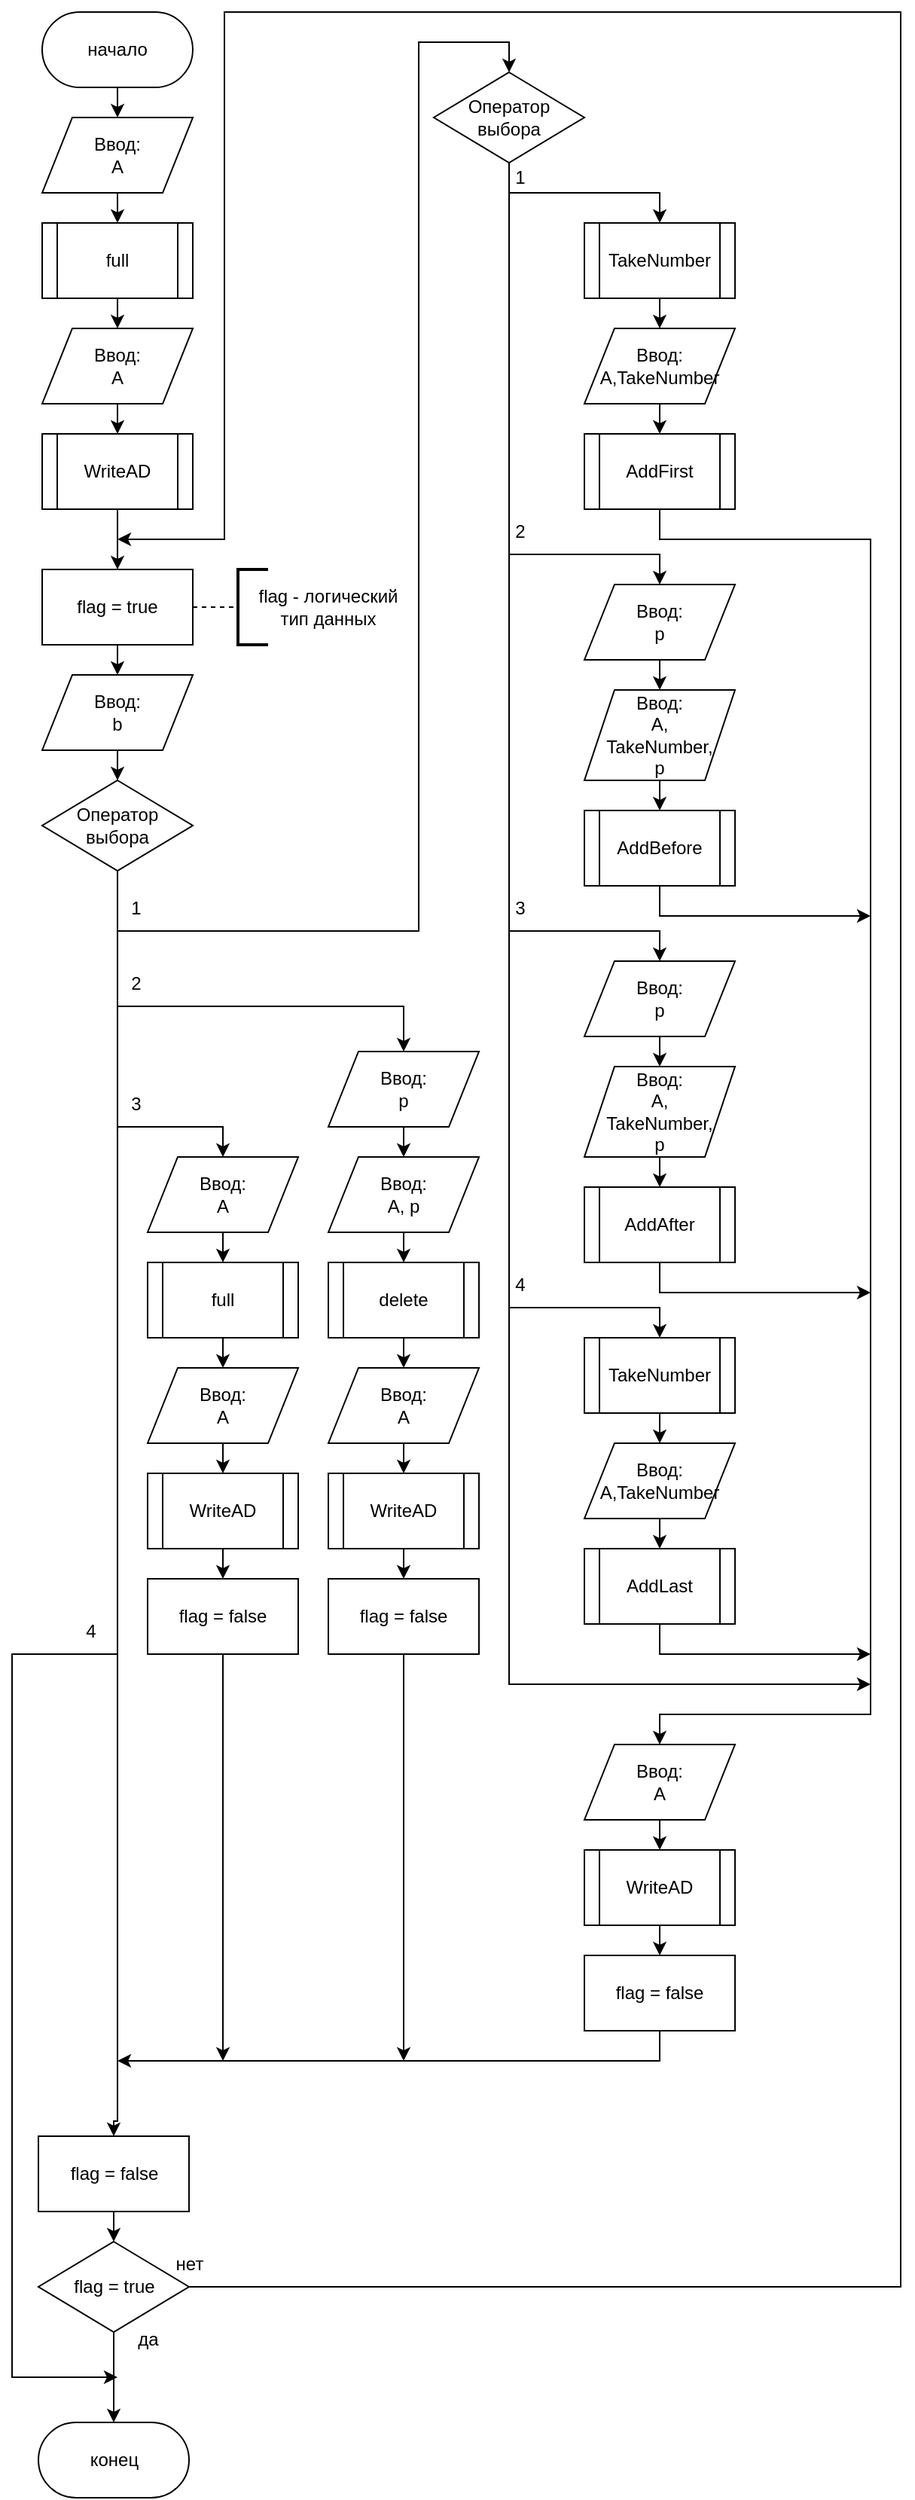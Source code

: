 <mxfile version="24.2.5" type="device">
  <diagram name="Страница — 1" id="rWsW5qR_6zvjoQNaY0E8">
    <mxGraphModel dx="1674" dy="844" grid="1" gridSize="10" guides="1" tooltips="1" connect="1" arrows="1" fold="1" page="1" pageScale="1" pageWidth="827" pageHeight="1169" math="0" shadow="0">
      <root>
        <mxCell id="0" />
        <mxCell id="1" parent="0" />
        <mxCell id="SXOQJgNMga2pUW0CT-T7-82" style="edgeStyle=orthogonalEdgeStyle;rounded=0;orthogonalLoop=1;jettySize=auto;html=1;exitX=0.5;exitY=1;exitDx=0;exitDy=0;entryX=0.5;entryY=0;entryDx=0;entryDy=0;" edge="1" parent="1" source="SXOQJgNMga2pUW0CT-T7-1" target="SXOQJgNMga2pUW0CT-T7-3">
          <mxGeometry relative="1" as="geometry" />
        </mxCell>
        <mxCell id="SXOQJgNMga2pUW0CT-T7-1" value="начало" style="rounded=1;whiteSpace=wrap;html=1;arcSize=50;" vertex="1" parent="1">
          <mxGeometry x="50" y="20" width="100" height="50" as="geometry" />
        </mxCell>
        <mxCell id="SXOQJgNMga2pUW0CT-T7-85" style="edgeStyle=orthogonalEdgeStyle;rounded=0;orthogonalLoop=1;jettySize=auto;html=1;exitX=0.5;exitY=1;exitDx=0;exitDy=0;entryX=0.5;entryY=0;entryDx=0;entryDy=0;" edge="1" parent="1" source="SXOQJgNMga2pUW0CT-T7-2" target="SXOQJgNMga2pUW0CT-T7-5">
          <mxGeometry relative="1" as="geometry" />
        </mxCell>
        <mxCell id="SXOQJgNMga2pUW0CT-T7-2" value="full" style="shape=process;whiteSpace=wrap;html=1;backgroundOutline=1;" vertex="1" parent="1">
          <mxGeometry x="50" y="160" width="100" height="50" as="geometry" />
        </mxCell>
        <mxCell id="SXOQJgNMga2pUW0CT-T7-84" style="edgeStyle=orthogonalEdgeStyle;rounded=0;orthogonalLoop=1;jettySize=auto;html=1;exitX=0.5;exitY=1;exitDx=0;exitDy=0;entryX=0.5;entryY=0;entryDx=0;entryDy=0;" edge="1" parent="1" source="SXOQJgNMga2pUW0CT-T7-3" target="SXOQJgNMga2pUW0CT-T7-2">
          <mxGeometry relative="1" as="geometry" />
        </mxCell>
        <mxCell id="SXOQJgNMga2pUW0CT-T7-3" value="Ввод:&lt;br&gt;&lt;div&gt;A&lt;/div&gt;" style="shape=parallelogram;perimeter=parallelogramPerimeter;whiteSpace=wrap;html=1;fixedSize=1;" vertex="1" parent="1">
          <mxGeometry x="50" y="90" width="100" height="50" as="geometry" />
        </mxCell>
        <mxCell id="SXOQJgNMga2pUW0CT-T7-87" style="edgeStyle=orthogonalEdgeStyle;rounded=0;orthogonalLoop=1;jettySize=auto;html=1;exitX=0.5;exitY=1;exitDx=0;exitDy=0;entryX=0.5;entryY=0;entryDx=0;entryDy=0;" edge="1" parent="1" source="SXOQJgNMga2pUW0CT-T7-4" target="SXOQJgNMga2pUW0CT-T7-9">
          <mxGeometry relative="1" as="geometry" />
        </mxCell>
        <mxCell id="SXOQJgNMga2pUW0CT-T7-4" value="WriteAD" style="shape=process;whiteSpace=wrap;html=1;backgroundOutline=1;" vertex="1" parent="1">
          <mxGeometry x="50" y="300" width="100" height="50" as="geometry" />
        </mxCell>
        <mxCell id="SXOQJgNMga2pUW0CT-T7-86" style="edgeStyle=orthogonalEdgeStyle;rounded=0;orthogonalLoop=1;jettySize=auto;html=1;exitX=0.5;exitY=1;exitDx=0;exitDy=0;entryX=0.5;entryY=0;entryDx=0;entryDy=0;" edge="1" parent="1" source="SXOQJgNMga2pUW0CT-T7-5" target="SXOQJgNMga2pUW0CT-T7-4">
          <mxGeometry relative="1" as="geometry" />
        </mxCell>
        <mxCell id="SXOQJgNMga2pUW0CT-T7-5" value="Ввод:&lt;br&gt;&lt;div&gt;A&lt;/div&gt;" style="shape=parallelogram;perimeter=parallelogramPerimeter;whiteSpace=wrap;html=1;fixedSize=1;" vertex="1" parent="1">
          <mxGeometry x="50" y="230" width="100" height="50" as="geometry" />
        </mxCell>
        <mxCell id="SXOQJgNMga2pUW0CT-T7-88" style="edgeStyle=orthogonalEdgeStyle;rounded=0;orthogonalLoop=1;jettySize=auto;html=1;exitX=0.5;exitY=1;exitDx=0;exitDy=0;entryX=0.5;entryY=0;entryDx=0;entryDy=0;" edge="1" parent="1" source="SXOQJgNMga2pUW0CT-T7-9" target="SXOQJgNMga2pUW0CT-T7-17">
          <mxGeometry relative="1" as="geometry" />
        </mxCell>
        <mxCell id="SXOQJgNMga2pUW0CT-T7-9" value="flag = true" style="rounded=0;whiteSpace=wrap;html=1;" vertex="1" parent="1">
          <mxGeometry x="50" y="390" width="100" height="50" as="geometry" />
        </mxCell>
        <mxCell id="SXOQJgNMga2pUW0CT-T7-10" value="" style="endArrow=none;dashed=1;html=1;rounded=0;exitX=1;exitY=0.5;exitDx=0;exitDy=0;" edge="1" parent="1" source="SXOQJgNMga2pUW0CT-T7-9">
          <mxGeometry width="50" height="50" relative="1" as="geometry">
            <mxPoint x="300" y="410" as="sourcePoint" />
            <mxPoint x="180" y="415" as="targetPoint" />
          </mxGeometry>
        </mxCell>
        <mxCell id="SXOQJgNMga2pUW0CT-T7-11" value="" style="strokeWidth=2;html=1;shape=mxgraph.flowchart.annotation_1;align=left;pointerEvents=1;" vertex="1" parent="1">
          <mxGeometry x="180" y="390" width="20" height="50" as="geometry" />
        </mxCell>
        <mxCell id="SXOQJgNMga2pUW0CT-T7-12" value="flag - логический тип данных" style="text;html=1;align=center;verticalAlign=middle;whiteSpace=wrap;rounded=0;" vertex="1" parent="1">
          <mxGeometry x="190" y="400" width="100" height="30" as="geometry" />
        </mxCell>
        <mxCell id="SXOQJgNMga2pUW0CT-T7-19" style="edgeStyle=orthogonalEdgeStyle;rounded=0;orthogonalLoop=1;jettySize=auto;html=1;exitX=0.5;exitY=1;exitDx=0;exitDy=0;entryX=0.5;entryY=0;entryDx=0;entryDy=0;" edge="1" parent="1" source="SXOQJgNMga2pUW0CT-T7-13" target="SXOQJgNMga2pUW0CT-T7-18">
          <mxGeometry relative="1" as="geometry">
            <Array as="points">
              <mxPoint x="100" y="630" />
              <mxPoint x="300" y="630" />
              <mxPoint x="300" y="40" />
              <mxPoint x="360" y="40" />
            </Array>
          </mxGeometry>
        </mxCell>
        <mxCell id="SXOQJgNMga2pUW0CT-T7-80" style="edgeStyle=orthogonalEdgeStyle;rounded=0;orthogonalLoop=1;jettySize=auto;html=1;exitX=0.5;exitY=1;exitDx=0;exitDy=0;entryX=0.5;entryY=0;entryDx=0;entryDy=0;" edge="1" parent="1" source="SXOQJgNMga2pUW0CT-T7-13" target="SXOQJgNMga2pUW0CT-T7-58">
          <mxGeometry relative="1" as="geometry">
            <Array as="points">
              <mxPoint x="100" y="680" />
              <mxPoint x="290" y="680" />
            </Array>
          </mxGeometry>
        </mxCell>
        <mxCell id="SXOQJgNMga2pUW0CT-T7-89" style="edgeStyle=orthogonalEdgeStyle;rounded=0;orthogonalLoop=1;jettySize=auto;html=1;exitX=0.5;exitY=1;exitDx=0;exitDy=0;entryX=0.5;entryY=0;entryDx=0;entryDy=0;" edge="1" parent="1" source="SXOQJgNMga2pUW0CT-T7-13" target="SXOQJgNMga2pUW0CT-T7-77">
          <mxGeometry relative="1" as="geometry">
            <Array as="points">
              <mxPoint x="100" y="760" />
              <mxPoint x="170" y="760" />
            </Array>
          </mxGeometry>
        </mxCell>
        <mxCell id="SXOQJgNMga2pUW0CT-T7-116" style="edgeStyle=orthogonalEdgeStyle;rounded=0;orthogonalLoop=1;jettySize=auto;html=1;exitX=0.5;exitY=1;exitDx=0;exitDy=0;entryX=0.5;entryY=0;entryDx=0;entryDy=0;" edge="1" parent="1" source="SXOQJgNMga2pUW0CT-T7-13" target="SXOQJgNMga2pUW0CT-T7-117">
          <mxGeometry relative="1" as="geometry">
            <mxPoint x="100" y="1382" as="targetPoint" />
            <Array as="points">
              <mxPoint x="100" y="1420" />
            </Array>
          </mxGeometry>
        </mxCell>
        <mxCell id="SXOQJgNMga2pUW0CT-T7-121" style="edgeStyle=orthogonalEdgeStyle;rounded=0;orthogonalLoop=1;jettySize=auto;html=1;exitX=0.5;exitY=1;exitDx=0;exitDy=0;" edge="1" parent="1" source="SXOQJgNMga2pUW0CT-T7-13">
          <mxGeometry relative="1" as="geometry">
            <mxPoint x="100" y="1590" as="targetPoint" />
            <Array as="points">
              <mxPoint x="100" y="1110" />
              <mxPoint x="30" y="1110" />
              <mxPoint x="30" y="1590" />
            </Array>
          </mxGeometry>
        </mxCell>
        <mxCell id="SXOQJgNMga2pUW0CT-T7-13" value="Оператор выбора" style="rhombus;whiteSpace=wrap;html=1;" vertex="1" parent="1">
          <mxGeometry x="50" y="530" width="100" height="60" as="geometry" />
        </mxCell>
        <mxCell id="SXOQJgNMga2pUW0CT-T7-81" style="edgeStyle=orthogonalEdgeStyle;rounded=0;orthogonalLoop=1;jettySize=auto;html=1;exitX=0.5;exitY=1;exitDx=0;exitDy=0;entryX=0.5;entryY=0;entryDx=0;entryDy=0;" edge="1" parent="1" source="SXOQJgNMga2pUW0CT-T7-17" target="SXOQJgNMga2pUW0CT-T7-13">
          <mxGeometry relative="1" as="geometry" />
        </mxCell>
        <mxCell id="SXOQJgNMga2pUW0CT-T7-17" value="Ввод:&lt;br&gt;&lt;div&gt;b&lt;br&gt;&lt;/div&gt;" style="shape=parallelogram;perimeter=parallelogramPerimeter;whiteSpace=wrap;html=1;fixedSize=1;" vertex="1" parent="1">
          <mxGeometry x="50" y="460" width="100" height="50" as="geometry" />
        </mxCell>
        <mxCell id="SXOQJgNMga2pUW0CT-T7-24" style="edgeStyle=orthogonalEdgeStyle;rounded=0;orthogonalLoop=1;jettySize=auto;html=1;exitX=0.5;exitY=1;exitDx=0;exitDy=0;entryX=0.5;entryY=0;entryDx=0;entryDy=0;" edge="1" parent="1" source="SXOQJgNMga2pUW0CT-T7-18" target="SXOQJgNMga2pUW0CT-T7-20">
          <mxGeometry relative="1" as="geometry" />
        </mxCell>
        <mxCell id="SXOQJgNMga2pUW0CT-T7-29" style="edgeStyle=orthogonalEdgeStyle;rounded=0;orthogonalLoop=1;jettySize=auto;html=1;exitX=0.5;exitY=1;exitDx=0;exitDy=0;entryX=0.5;entryY=0;entryDx=0;entryDy=0;" edge="1" parent="1" source="SXOQJgNMga2pUW0CT-T7-18" target="SXOQJgNMga2pUW0CT-T7-27">
          <mxGeometry relative="1" as="geometry">
            <Array as="points">
              <mxPoint x="360" y="380" />
              <mxPoint x="460" y="380" />
            </Array>
          </mxGeometry>
        </mxCell>
        <mxCell id="SXOQJgNMga2pUW0CT-T7-38" style="edgeStyle=orthogonalEdgeStyle;rounded=0;orthogonalLoop=1;jettySize=auto;html=1;exitX=0.5;exitY=1;exitDx=0;exitDy=0;" edge="1" parent="1" source="SXOQJgNMga2pUW0CT-T7-18" target="SXOQJgNMga2pUW0CT-T7-34">
          <mxGeometry relative="1" as="geometry">
            <Array as="points">
              <mxPoint x="360" y="630" />
              <mxPoint x="460" y="630" />
            </Array>
          </mxGeometry>
        </mxCell>
        <mxCell id="SXOQJgNMga2pUW0CT-T7-44" style="edgeStyle=orthogonalEdgeStyle;rounded=0;orthogonalLoop=1;jettySize=auto;html=1;exitX=0.5;exitY=1;exitDx=0;exitDy=0;entryX=0.5;entryY=0;entryDx=0;entryDy=0;" edge="1" parent="1" source="SXOQJgNMga2pUW0CT-T7-18" target="SXOQJgNMga2pUW0CT-T7-40">
          <mxGeometry relative="1" as="geometry">
            <Array as="points">
              <mxPoint x="360" y="880" />
              <mxPoint x="460" y="880" />
            </Array>
          </mxGeometry>
        </mxCell>
        <mxCell id="SXOQJgNMga2pUW0CT-T7-57" style="edgeStyle=orthogonalEdgeStyle;rounded=0;orthogonalLoop=1;jettySize=auto;html=1;exitX=0.5;exitY=1;exitDx=0;exitDy=0;" edge="1" parent="1" source="SXOQJgNMga2pUW0CT-T7-18">
          <mxGeometry relative="1" as="geometry">
            <mxPoint x="600" y="1130" as="targetPoint" />
            <Array as="points">
              <mxPoint x="360" y="1130" />
            </Array>
          </mxGeometry>
        </mxCell>
        <mxCell id="SXOQJgNMga2pUW0CT-T7-18" value="Оператор выбора" style="rhombus;whiteSpace=wrap;html=1;" vertex="1" parent="1">
          <mxGeometry x="310" y="60" width="100" height="60" as="geometry" />
        </mxCell>
        <mxCell id="SXOQJgNMga2pUW0CT-T7-25" style="edgeStyle=orthogonalEdgeStyle;rounded=0;orthogonalLoop=1;jettySize=auto;html=1;exitX=0.5;exitY=1;exitDx=0;exitDy=0;entryX=0.5;entryY=0;entryDx=0;entryDy=0;" edge="1" parent="1" source="SXOQJgNMga2pUW0CT-T7-20" target="SXOQJgNMga2pUW0CT-T7-23">
          <mxGeometry relative="1" as="geometry" />
        </mxCell>
        <mxCell id="SXOQJgNMga2pUW0CT-T7-20" value="TakeNumber" style="shape=process;whiteSpace=wrap;html=1;backgroundOutline=1;" vertex="1" parent="1">
          <mxGeometry x="410" y="160" width="100" height="50" as="geometry" />
        </mxCell>
        <mxCell id="SXOQJgNMga2pUW0CT-T7-50" style="edgeStyle=orthogonalEdgeStyle;rounded=0;orthogonalLoop=1;jettySize=auto;html=1;exitX=0.5;exitY=1;exitDx=0;exitDy=0;entryX=0.5;entryY=0;entryDx=0;entryDy=0;" edge="1" parent="1" source="SXOQJgNMga2pUW0CT-T7-21" target="SXOQJgNMga2pUW0CT-T7-45">
          <mxGeometry relative="1" as="geometry">
            <Array as="points">
              <mxPoint x="460" y="370" />
              <mxPoint x="600" y="370" />
              <mxPoint x="600" y="1150" />
              <mxPoint x="460" y="1150" />
            </Array>
          </mxGeometry>
        </mxCell>
        <mxCell id="SXOQJgNMga2pUW0CT-T7-21" value="AddFirst" style="shape=process;whiteSpace=wrap;html=1;backgroundOutline=1;" vertex="1" parent="1">
          <mxGeometry x="410" y="300" width="100" height="50" as="geometry" />
        </mxCell>
        <mxCell id="SXOQJgNMga2pUW0CT-T7-26" style="edgeStyle=orthogonalEdgeStyle;rounded=0;orthogonalLoop=1;jettySize=auto;html=1;exitX=0.5;exitY=1;exitDx=0;exitDy=0;entryX=0.5;entryY=0;entryDx=0;entryDy=0;" edge="1" parent="1" source="SXOQJgNMga2pUW0CT-T7-23" target="SXOQJgNMga2pUW0CT-T7-21">
          <mxGeometry relative="1" as="geometry" />
        </mxCell>
        <mxCell id="SXOQJgNMga2pUW0CT-T7-23" value="Ввод:&lt;br&gt;&lt;div&gt;&lt;span style=&quot;background-color: initial;&quot;&gt;A,&lt;/span&gt;&lt;span style=&quot;background-color: initial;&quot;&gt;TakeNumber&lt;/span&gt;&lt;br&gt;&lt;/div&gt;" style="shape=parallelogram;perimeter=parallelogramPerimeter;whiteSpace=wrap;html=1;fixedSize=1;" vertex="1" parent="1">
          <mxGeometry x="410" y="230" width="100" height="50" as="geometry" />
        </mxCell>
        <mxCell id="SXOQJgNMga2pUW0CT-T7-30" style="edgeStyle=orthogonalEdgeStyle;rounded=0;orthogonalLoop=1;jettySize=auto;html=1;exitX=0.5;exitY=1;exitDx=0;exitDy=0;entryX=0.5;entryY=0;entryDx=0;entryDy=0;" edge="1" parent="1" source="SXOQJgNMga2pUW0CT-T7-27" target="SXOQJgNMga2pUW0CT-T7-28">
          <mxGeometry relative="1" as="geometry" />
        </mxCell>
        <mxCell id="SXOQJgNMga2pUW0CT-T7-27" value="Ввод:&lt;br&gt;&lt;div&gt;p&lt;/div&gt;" style="shape=parallelogram;perimeter=parallelogramPerimeter;whiteSpace=wrap;html=1;fixedSize=1;" vertex="1" parent="1">
          <mxGeometry x="410" y="400" width="100" height="50" as="geometry" />
        </mxCell>
        <mxCell id="SXOQJgNMga2pUW0CT-T7-32" style="edgeStyle=orthogonalEdgeStyle;rounded=0;orthogonalLoop=1;jettySize=auto;html=1;exitX=0.5;exitY=1;exitDx=0;exitDy=0;entryX=0.5;entryY=0;entryDx=0;entryDy=0;" edge="1" parent="1" source="SXOQJgNMga2pUW0CT-T7-28" target="SXOQJgNMga2pUW0CT-T7-31">
          <mxGeometry relative="1" as="geometry" />
        </mxCell>
        <mxCell id="SXOQJgNMga2pUW0CT-T7-28" value="Ввод:&lt;br&gt;&lt;div&gt;A,&lt;/div&gt;&lt;div&gt;TakeNumber,&lt;/div&gt;&lt;div&gt;p&lt;br&gt;&lt;/div&gt;" style="shape=parallelogram;perimeter=parallelogramPerimeter;whiteSpace=wrap;html=1;fixedSize=1;" vertex="1" parent="1">
          <mxGeometry x="410" y="470" width="100" height="60" as="geometry" />
        </mxCell>
        <mxCell id="SXOQJgNMga2pUW0CT-T7-51" style="edgeStyle=orthogonalEdgeStyle;rounded=0;orthogonalLoop=1;jettySize=auto;html=1;exitX=0.5;exitY=1;exitDx=0;exitDy=0;" edge="1" parent="1" source="SXOQJgNMga2pUW0CT-T7-31">
          <mxGeometry relative="1" as="geometry">
            <mxPoint x="600" y="620" as="targetPoint" />
            <Array as="points">
              <mxPoint x="460" y="620" />
            </Array>
          </mxGeometry>
        </mxCell>
        <mxCell id="SXOQJgNMga2pUW0CT-T7-31" value="AddBefore" style="shape=process;whiteSpace=wrap;html=1;backgroundOutline=1;" vertex="1" parent="1">
          <mxGeometry x="410" y="550" width="100" height="50" as="geometry" />
        </mxCell>
        <mxCell id="SXOQJgNMga2pUW0CT-T7-33" style="edgeStyle=orthogonalEdgeStyle;rounded=0;orthogonalLoop=1;jettySize=auto;html=1;exitX=0.5;exitY=1;exitDx=0;exitDy=0;entryX=0.5;entryY=0;entryDx=0;entryDy=0;" edge="1" parent="1" source="SXOQJgNMga2pUW0CT-T7-34" target="SXOQJgNMga2pUW0CT-T7-36">
          <mxGeometry relative="1" as="geometry" />
        </mxCell>
        <mxCell id="SXOQJgNMga2pUW0CT-T7-34" value="Ввод:&lt;br&gt;&lt;div&gt;p&lt;/div&gt;" style="shape=parallelogram;perimeter=parallelogramPerimeter;whiteSpace=wrap;html=1;fixedSize=1;" vertex="1" parent="1">
          <mxGeometry x="410" y="650" width="100" height="50" as="geometry" />
        </mxCell>
        <mxCell id="SXOQJgNMga2pUW0CT-T7-35" style="edgeStyle=orthogonalEdgeStyle;rounded=0;orthogonalLoop=1;jettySize=auto;html=1;exitX=0.5;exitY=1;exitDx=0;exitDy=0;entryX=0.5;entryY=0;entryDx=0;entryDy=0;" edge="1" parent="1" source="SXOQJgNMga2pUW0CT-T7-36" target="SXOQJgNMga2pUW0CT-T7-37">
          <mxGeometry relative="1" as="geometry" />
        </mxCell>
        <mxCell id="SXOQJgNMga2pUW0CT-T7-36" value="Ввод:&lt;br&gt;&lt;div&gt;A,&lt;/div&gt;&lt;div&gt;TakeNumber,&lt;/div&gt;&lt;div&gt;p&lt;br&gt;&lt;/div&gt;" style="shape=parallelogram;perimeter=parallelogramPerimeter;whiteSpace=wrap;html=1;fixedSize=1;" vertex="1" parent="1">
          <mxGeometry x="410" y="720" width="100" height="60" as="geometry" />
        </mxCell>
        <mxCell id="SXOQJgNMga2pUW0CT-T7-52" style="edgeStyle=orthogonalEdgeStyle;rounded=0;orthogonalLoop=1;jettySize=auto;html=1;exitX=0.5;exitY=1;exitDx=0;exitDy=0;" edge="1" parent="1" source="SXOQJgNMga2pUW0CT-T7-37">
          <mxGeometry relative="1" as="geometry">
            <mxPoint x="600" y="870" as="targetPoint" />
            <Array as="points">
              <mxPoint x="460" y="870" />
            </Array>
          </mxGeometry>
        </mxCell>
        <mxCell id="SXOQJgNMga2pUW0CT-T7-37" value="AddAfter" style="shape=process;whiteSpace=wrap;html=1;backgroundOutline=1;" vertex="1" parent="1">
          <mxGeometry x="410" y="800" width="100" height="50" as="geometry" />
        </mxCell>
        <mxCell id="SXOQJgNMga2pUW0CT-T7-39" style="edgeStyle=orthogonalEdgeStyle;rounded=0;orthogonalLoop=1;jettySize=auto;html=1;exitX=0.5;exitY=1;exitDx=0;exitDy=0;entryX=0.5;entryY=0;entryDx=0;entryDy=0;" edge="1" parent="1" source="SXOQJgNMga2pUW0CT-T7-40" target="SXOQJgNMga2pUW0CT-T7-43">
          <mxGeometry relative="1" as="geometry" />
        </mxCell>
        <mxCell id="SXOQJgNMga2pUW0CT-T7-40" value="TakeNumber" style="shape=process;whiteSpace=wrap;html=1;backgroundOutline=1;" vertex="1" parent="1">
          <mxGeometry x="410" y="900" width="100" height="50" as="geometry" />
        </mxCell>
        <mxCell id="SXOQJgNMga2pUW0CT-T7-54" style="edgeStyle=orthogonalEdgeStyle;rounded=0;orthogonalLoop=1;jettySize=auto;html=1;exitX=0.5;exitY=1;exitDx=0;exitDy=0;" edge="1" parent="1" source="SXOQJgNMga2pUW0CT-T7-41">
          <mxGeometry relative="1" as="geometry">
            <mxPoint x="600" y="1110" as="targetPoint" />
            <Array as="points">
              <mxPoint x="460" y="1110" />
            </Array>
          </mxGeometry>
        </mxCell>
        <mxCell id="SXOQJgNMga2pUW0CT-T7-41" value="AddLast" style="shape=process;whiteSpace=wrap;html=1;backgroundOutline=1;" vertex="1" parent="1">
          <mxGeometry x="410" y="1040" width="100" height="50" as="geometry" />
        </mxCell>
        <mxCell id="SXOQJgNMga2pUW0CT-T7-42" style="edgeStyle=orthogonalEdgeStyle;rounded=0;orthogonalLoop=1;jettySize=auto;html=1;exitX=0.5;exitY=1;exitDx=0;exitDy=0;entryX=0.5;entryY=0;entryDx=0;entryDy=0;" edge="1" parent="1" source="SXOQJgNMga2pUW0CT-T7-43" target="SXOQJgNMga2pUW0CT-T7-41">
          <mxGeometry relative="1" as="geometry" />
        </mxCell>
        <mxCell id="SXOQJgNMga2pUW0CT-T7-43" value="Ввод:&lt;br&gt;&lt;div&gt;&lt;span style=&quot;background-color: initial;&quot;&gt;A,&lt;/span&gt;&lt;span style=&quot;background-color: initial;&quot;&gt;TakeNumber&lt;/span&gt;&lt;br&gt;&lt;/div&gt;" style="shape=parallelogram;perimeter=parallelogramPerimeter;whiteSpace=wrap;html=1;fixedSize=1;" vertex="1" parent="1">
          <mxGeometry x="410" y="970" width="100" height="50" as="geometry" />
        </mxCell>
        <mxCell id="SXOQJgNMga2pUW0CT-T7-47" style="edgeStyle=orthogonalEdgeStyle;rounded=0;orthogonalLoop=1;jettySize=auto;html=1;exitX=0.5;exitY=1;exitDx=0;exitDy=0;entryX=0.5;entryY=0;entryDx=0;entryDy=0;" edge="1" parent="1" source="SXOQJgNMga2pUW0CT-T7-45" target="SXOQJgNMga2pUW0CT-T7-46">
          <mxGeometry relative="1" as="geometry" />
        </mxCell>
        <mxCell id="SXOQJgNMga2pUW0CT-T7-45" value="Ввод:&lt;br&gt;&lt;div&gt;A&lt;/div&gt;" style="shape=parallelogram;perimeter=parallelogramPerimeter;whiteSpace=wrap;html=1;fixedSize=1;" vertex="1" parent="1">
          <mxGeometry x="410" y="1170" width="100" height="50" as="geometry" />
        </mxCell>
        <mxCell id="SXOQJgNMga2pUW0CT-T7-56" style="edgeStyle=orthogonalEdgeStyle;rounded=0;orthogonalLoop=1;jettySize=auto;html=1;exitX=0.5;exitY=1;exitDx=0;exitDy=0;entryX=0.5;entryY=0;entryDx=0;entryDy=0;" edge="1" parent="1" source="SXOQJgNMga2pUW0CT-T7-46" target="SXOQJgNMga2pUW0CT-T7-55">
          <mxGeometry relative="1" as="geometry" />
        </mxCell>
        <mxCell id="SXOQJgNMga2pUW0CT-T7-46" value="WriteAD" style="shape=process;whiteSpace=wrap;html=1;backgroundOutline=1;" vertex="1" parent="1">
          <mxGeometry x="410" y="1240" width="100" height="50" as="geometry" />
        </mxCell>
        <mxCell id="SXOQJgNMga2pUW0CT-T7-119" style="edgeStyle=orthogonalEdgeStyle;rounded=0;orthogonalLoop=1;jettySize=auto;html=1;exitX=0.5;exitY=1;exitDx=0;exitDy=0;" edge="1" parent="1" source="SXOQJgNMga2pUW0CT-T7-55">
          <mxGeometry relative="1" as="geometry">
            <mxPoint x="100" y="1380" as="targetPoint" />
            <Array as="points">
              <mxPoint x="460" y="1380" />
              <mxPoint x="101" y="1380" />
            </Array>
          </mxGeometry>
        </mxCell>
        <mxCell id="SXOQJgNMga2pUW0CT-T7-55" value="flag = false" style="rounded=0;whiteSpace=wrap;html=1;" vertex="1" parent="1">
          <mxGeometry x="410" y="1310" width="100" height="50" as="geometry" />
        </mxCell>
        <mxCell id="SXOQJgNMga2pUW0CT-T7-62" style="edgeStyle=orthogonalEdgeStyle;rounded=0;orthogonalLoop=1;jettySize=auto;html=1;exitX=0.5;exitY=1;exitDx=0;exitDy=0;entryX=0.5;entryY=0;entryDx=0;entryDy=0;" edge="1" parent="1" source="SXOQJgNMga2pUW0CT-T7-58" target="SXOQJgNMga2pUW0CT-T7-61">
          <mxGeometry relative="1" as="geometry" />
        </mxCell>
        <mxCell id="SXOQJgNMga2pUW0CT-T7-58" value="Ввод:&lt;br&gt;&lt;div&gt;p&lt;/div&gt;" style="shape=parallelogram;perimeter=parallelogramPerimeter;whiteSpace=wrap;html=1;fixedSize=1;" vertex="1" parent="1">
          <mxGeometry x="240" y="710" width="100" height="50" as="geometry" />
        </mxCell>
        <mxCell id="SXOQJgNMga2pUW0CT-T7-64" style="edgeStyle=orthogonalEdgeStyle;rounded=0;orthogonalLoop=1;jettySize=auto;html=1;exitX=0.5;exitY=1;exitDx=0;exitDy=0;entryX=0.5;entryY=0;entryDx=0;entryDy=0;" edge="1" parent="1" source="SXOQJgNMga2pUW0CT-T7-61" target="SXOQJgNMga2pUW0CT-T7-63">
          <mxGeometry relative="1" as="geometry" />
        </mxCell>
        <mxCell id="SXOQJgNMga2pUW0CT-T7-61" value="Ввод:&lt;br&gt;&lt;div&gt;A, p&lt;/div&gt;" style="shape=parallelogram;perimeter=parallelogramPerimeter;whiteSpace=wrap;html=1;fixedSize=1;" vertex="1" parent="1">
          <mxGeometry x="240" y="780" width="100" height="50" as="geometry" />
        </mxCell>
        <mxCell id="SXOQJgNMga2pUW0CT-T7-70" style="edgeStyle=orthogonalEdgeStyle;rounded=0;orthogonalLoop=1;jettySize=auto;html=1;exitX=0.5;exitY=1;exitDx=0;exitDy=0;entryX=0.5;entryY=0;entryDx=0;entryDy=0;" edge="1" parent="1" source="SXOQJgNMga2pUW0CT-T7-63" target="SXOQJgNMga2pUW0CT-T7-66">
          <mxGeometry relative="1" as="geometry" />
        </mxCell>
        <mxCell id="SXOQJgNMga2pUW0CT-T7-63" value="delete" style="shape=process;whiteSpace=wrap;html=1;backgroundOutline=1;" vertex="1" parent="1">
          <mxGeometry x="240" y="850" width="100" height="50" as="geometry" />
        </mxCell>
        <mxCell id="SXOQJgNMga2pUW0CT-T7-65" style="edgeStyle=orthogonalEdgeStyle;rounded=0;orthogonalLoop=1;jettySize=auto;html=1;exitX=0.5;exitY=1;exitDx=0;exitDy=0;entryX=0.5;entryY=0;entryDx=0;entryDy=0;" edge="1" parent="1" source="SXOQJgNMga2pUW0CT-T7-66" target="SXOQJgNMga2pUW0CT-T7-68">
          <mxGeometry relative="1" as="geometry" />
        </mxCell>
        <mxCell id="SXOQJgNMga2pUW0CT-T7-66" value="Ввод:&lt;br&gt;&lt;div&gt;A&lt;/div&gt;" style="shape=parallelogram;perimeter=parallelogramPerimeter;whiteSpace=wrap;html=1;fixedSize=1;" vertex="1" parent="1">
          <mxGeometry x="240" y="920" width="100" height="50" as="geometry" />
        </mxCell>
        <mxCell id="SXOQJgNMga2pUW0CT-T7-67" style="edgeStyle=orthogonalEdgeStyle;rounded=0;orthogonalLoop=1;jettySize=auto;html=1;exitX=0.5;exitY=1;exitDx=0;exitDy=0;entryX=0.5;entryY=0;entryDx=0;entryDy=0;" edge="1" parent="1" source="SXOQJgNMga2pUW0CT-T7-68" target="SXOQJgNMga2pUW0CT-T7-69">
          <mxGeometry relative="1" as="geometry" />
        </mxCell>
        <mxCell id="SXOQJgNMga2pUW0CT-T7-68" value="WriteAD" style="shape=process;whiteSpace=wrap;html=1;backgroundOutline=1;" vertex="1" parent="1">
          <mxGeometry x="240" y="990" width="100" height="50" as="geometry" />
        </mxCell>
        <mxCell id="SXOQJgNMga2pUW0CT-T7-106" style="edgeStyle=orthogonalEdgeStyle;rounded=0;orthogonalLoop=1;jettySize=auto;html=1;exitX=0.5;exitY=1;exitDx=0;exitDy=0;" edge="1" parent="1" source="SXOQJgNMga2pUW0CT-T7-69">
          <mxGeometry relative="1" as="geometry">
            <mxPoint x="290" y="1380" as="targetPoint" />
          </mxGeometry>
        </mxCell>
        <mxCell id="SXOQJgNMga2pUW0CT-T7-69" value="flag = false" style="rounded=0;whiteSpace=wrap;html=1;" vertex="1" parent="1">
          <mxGeometry x="240" y="1060" width="100" height="50" as="geometry" />
        </mxCell>
        <mxCell id="SXOQJgNMga2pUW0CT-T7-71" style="edgeStyle=orthogonalEdgeStyle;rounded=0;orthogonalLoop=1;jettySize=auto;html=1;exitX=0.5;exitY=1;exitDx=0;exitDy=0;entryX=0.5;entryY=0;entryDx=0;entryDy=0;" edge="1" parent="1" source="SXOQJgNMga2pUW0CT-T7-72" target="SXOQJgNMga2pUW0CT-T7-74">
          <mxGeometry relative="1" as="geometry" />
        </mxCell>
        <mxCell id="SXOQJgNMga2pUW0CT-T7-72" value="Ввод:&lt;br&gt;&lt;div&gt;A&lt;/div&gt;" style="shape=parallelogram;perimeter=parallelogramPerimeter;whiteSpace=wrap;html=1;fixedSize=1;" vertex="1" parent="1">
          <mxGeometry x="120" y="920" width="100" height="50" as="geometry" />
        </mxCell>
        <mxCell id="SXOQJgNMga2pUW0CT-T7-73" style="edgeStyle=orthogonalEdgeStyle;rounded=0;orthogonalLoop=1;jettySize=auto;html=1;exitX=0.5;exitY=1;exitDx=0;exitDy=0;entryX=0.5;entryY=0;entryDx=0;entryDy=0;" edge="1" parent="1" source="SXOQJgNMga2pUW0CT-T7-74" target="SXOQJgNMga2pUW0CT-T7-75">
          <mxGeometry relative="1" as="geometry" />
        </mxCell>
        <mxCell id="SXOQJgNMga2pUW0CT-T7-74" value="WriteAD" style="shape=process;whiteSpace=wrap;html=1;backgroundOutline=1;" vertex="1" parent="1">
          <mxGeometry x="120" y="990" width="100" height="50" as="geometry" />
        </mxCell>
        <mxCell id="SXOQJgNMga2pUW0CT-T7-107" style="edgeStyle=orthogonalEdgeStyle;rounded=0;orthogonalLoop=1;jettySize=auto;html=1;exitX=0.5;exitY=1;exitDx=0;exitDy=0;" edge="1" parent="1" source="SXOQJgNMga2pUW0CT-T7-75">
          <mxGeometry relative="1" as="geometry">
            <mxPoint x="170" y="1380" as="targetPoint" />
          </mxGeometry>
        </mxCell>
        <mxCell id="SXOQJgNMga2pUW0CT-T7-75" value="flag = false" style="rounded=0;whiteSpace=wrap;html=1;" vertex="1" parent="1">
          <mxGeometry x="120" y="1060" width="100" height="50" as="geometry" />
        </mxCell>
        <mxCell id="SXOQJgNMga2pUW0CT-T7-76" style="edgeStyle=orthogonalEdgeStyle;rounded=0;orthogonalLoop=1;jettySize=auto;html=1;exitX=0.5;exitY=1;exitDx=0;exitDy=0;entryX=0.5;entryY=0;entryDx=0;entryDy=0;" edge="1" parent="1" source="SXOQJgNMga2pUW0CT-T7-77" target="SXOQJgNMga2pUW0CT-T7-78">
          <mxGeometry relative="1" as="geometry" />
        </mxCell>
        <mxCell id="SXOQJgNMga2pUW0CT-T7-77" value="Ввод:&lt;br&gt;&lt;div&gt;A&lt;/div&gt;" style="shape=parallelogram;perimeter=parallelogramPerimeter;whiteSpace=wrap;html=1;fixedSize=1;" vertex="1" parent="1">
          <mxGeometry x="120" y="780" width="100" height="50" as="geometry" />
        </mxCell>
        <mxCell id="SXOQJgNMga2pUW0CT-T7-79" style="edgeStyle=orthogonalEdgeStyle;rounded=0;orthogonalLoop=1;jettySize=auto;html=1;exitX=0.5;exitY=1;exitDx=0;exitDy=0;entryX=0.5;entryY=0;entryDx=0;entryDy=0;" edge="1" parent="1" source="SXOQJgNMga2pUW0CT-T7-78" target="SXOQJgNMga2pUW0CT-T7-72">
          <mxGeometry relative="1" as="geometry" />
        </mxCell>
        <mxCell id="SXOQJgNMga2pUW0CT-T7-78" value="full" style="shape=process;whiteSpace=wrap;html=1;backgroundOutline=1;" vertex="1" parent="1">
          <mxGeometry x="120" y="850" width="100" height="50" as="geometry" />
        </mxCell>
        <mxCell id="SXOQJgNMga2pUW0CT-T7-90" value="1" style="text;html=1;align=center;verticalAlign=middle;whiteSpace=wrap;rounded=0;" vertex="1" parent="1">
          <mxGeometry x="105" y="600" width="15" height="30" as="geometry" />
        </mxCell>
        <mxCell id="SXOQJgNMga2pUW0CT-T7-91" value="2" style="text;html=1;align=center;verticalAlign=middle;whiteSpace=wrap;rounded=0;" vertex="1" parent="1">
          <mxGeometry x="105" y="650" width="15" height="30" as="geometry" />
        </mxCell>
        <mxCell id="SXOQJgNMga2pUW0CT-T7-92" value="3" style="text;html=1;align=center;verticalAlign=middle;whiteSpace=wrap;rounded=0;" vertex="1" parent="1">
          <mxGeometry x="105" y="730" width="15" height="30" as="geometry" />
        </mxCell>
        <mxCell id="SXOQJgNMga2pUW0CT-T7-93" value="1" style="text;html=1;align=center;verticalAlign=middle;whiteSpace=wrap;rounded=0;" vertex="1" parent="1">
          <mxGeometry x="360" y="120" width="15" height="20" as="geometry" />
        </mxCell>
        <mxCell id="SXOQJgNMga2pUW0CT-T7-96" value="2" style="text;html=1;align=center;verticalAlign=middle;whiteSpace=wrap;rounded=0;" vertex="1" parent="1">
          <mxGeometry x="360" y="350" width="15" height="30" as="geometry" />
        </mxCell>
        <mxCell id="SXOQJgNMga2pUW0CT-T7-97" value="3" style="text;html=1;align=center;verticalAlign=middle;whiteSpace=wrap;rounded=0;" vertex="1" parent="1">
          <mxGeometry x="360" y="600" width="15" height="30" as="geometry" />
        </mxCell>
        <mxCell id="SXOQJgNMga2pUW0CT-T7-98" value="4" style="text;html=1;align=center;verticalAlign=middle;whiteSpace=wrap;rounded=0;" vertex="1" parent="1">
          <mxGeometry x="360" y="850" width="15" height="30" as="geometry" />
        </mxCell>
        <mxCell id="SXOQJgNMga2pUW0CT-T7-109" style="edgeStyle=orthogonalEdgeStyle;rounded=0;orthogonalLoop=1;jettySize=auto;html=1;exitX=0.5;exitY=1;exitDx=0;exitDy=0;entryX=0.5;entryY=0;entryDx=0;entryDy=0;" edge="1" parent="1" source="SXOQJgNMga2pUW0CT-T7-100" target="SXOQJgNMga2pUW0CT-T7-108">
          <mxGeometry relative="1" as="geometry" />
        </mxCell>
        <mxCell id="SXOQJgNMga2pUW0CT-T7-111" style="edgeStyle=orthogonalEdgeStyle;rounded=0;orthogonalLoop=1;jettySize=auto;html=1;exitX=1;exitY=0.5;exitDx=0;exitDy=0;" edge="1" parent="1" source="SXOQJgNMga2pUW0CT-T7-100">
          <mxGeometry relative="1" as="geometry">
            <mxPoint x="100" y="370" as="targetPoint" />
            <Array as="points">
              <mxPoint x="620" y="1530" />
              <mxPoint x="620" y="20" />
              <mxPoint x="171" y="20" />
              <mxPoint x="171" y="370" />
            </Array>
          </mxGeometry>
        </mxCell>
        <mxCell id="SXOQJgNMga2pUW0CT-T7-100" value="flag = true" style="rhombus;whiteSpace=wrap;html=1;" vertex="1" parent="1">
          <mxGeometry x="47.5" y="1500" width="100" height="60" as="geometry" />
        </mxCell>
        <mxCell id="SXOQJgNMga2pUW0CT-T7-101" value="нет" style="text;html=1;strokeColor=none;fillColor=none;align=center;verticalAlign=middle;whiteSpace=wrap;rounded=0;" vertex="1" parent="1">
          <mxGeometry x="117.5" y="1500" width="60" height="30" as="geometry" />
        </mxCell>
        <mxCell id="SXOQJgNMga2pUW0CT-T7-102" value="да" style="text;html=1;strokeColor=none;fillColor=none;align=center;verticalAlign=middle;whiteSpace=wrap;rounded=0;" vertex="1" parent="1">
          <mxGeometry x="90" y="1550" width="60.5" height="30" as="geometry" />
        </mxCell>
        <mxCell id="SXOQJgNMga2pUW0CT-T7-108" value="конец" style="rounded=1;whiteSpace=wrap;html=1;arcSize=50;" vertex="1" parent="1">
          <mxGeometry x="47.5" y="1620" width="100" height="50" as="geometry" />
        </mxCell>
        <mxCell id="SXOQJgNMga2pUW0CT-T7-118" style="edgeStyle=orthogonalEdgeStyle;rounded=0;orthogonalLoop=1;jettySize=auto;html=1;exitX=0.5;exitY=1;exitDx=0;exitDy=0;entryX=0.5;entryY=0;entryDx=0;entryDy=0;" edge="1" parent="1" source="SXOQJgNMga2pUW0CT-T7-117" target="SXOQJgNMga2pUW0CT-T7-100">
          <mxGeometry relative="1" as="geometry" />
        </mxCell>
        <mxCell id="SXOQJgNMga2pUW0CT-T7-117" value="flag = false" style="rounded=0;whiteSpace=wrap;html=1;" vertex="1" parent="1">
          <mxGeometry x="47.5" y="1430" width="100" height="50" as="geometry" />
        </mxCell>
        <mxCell id="SXOQJgNMga2pUW0CT-T7-122" value="4" style="text;html=1;align=center;verticalAlign=middle;whiteSpace=wrap;rounded=0;" vertex="1" parent="1">
          <mxGeometry x="75" y="1080" width="15" height="30" as="geometry" />
        </mxCell>
      </root>
    </mxGraphModel>
  </diagram>
</mxfile>
